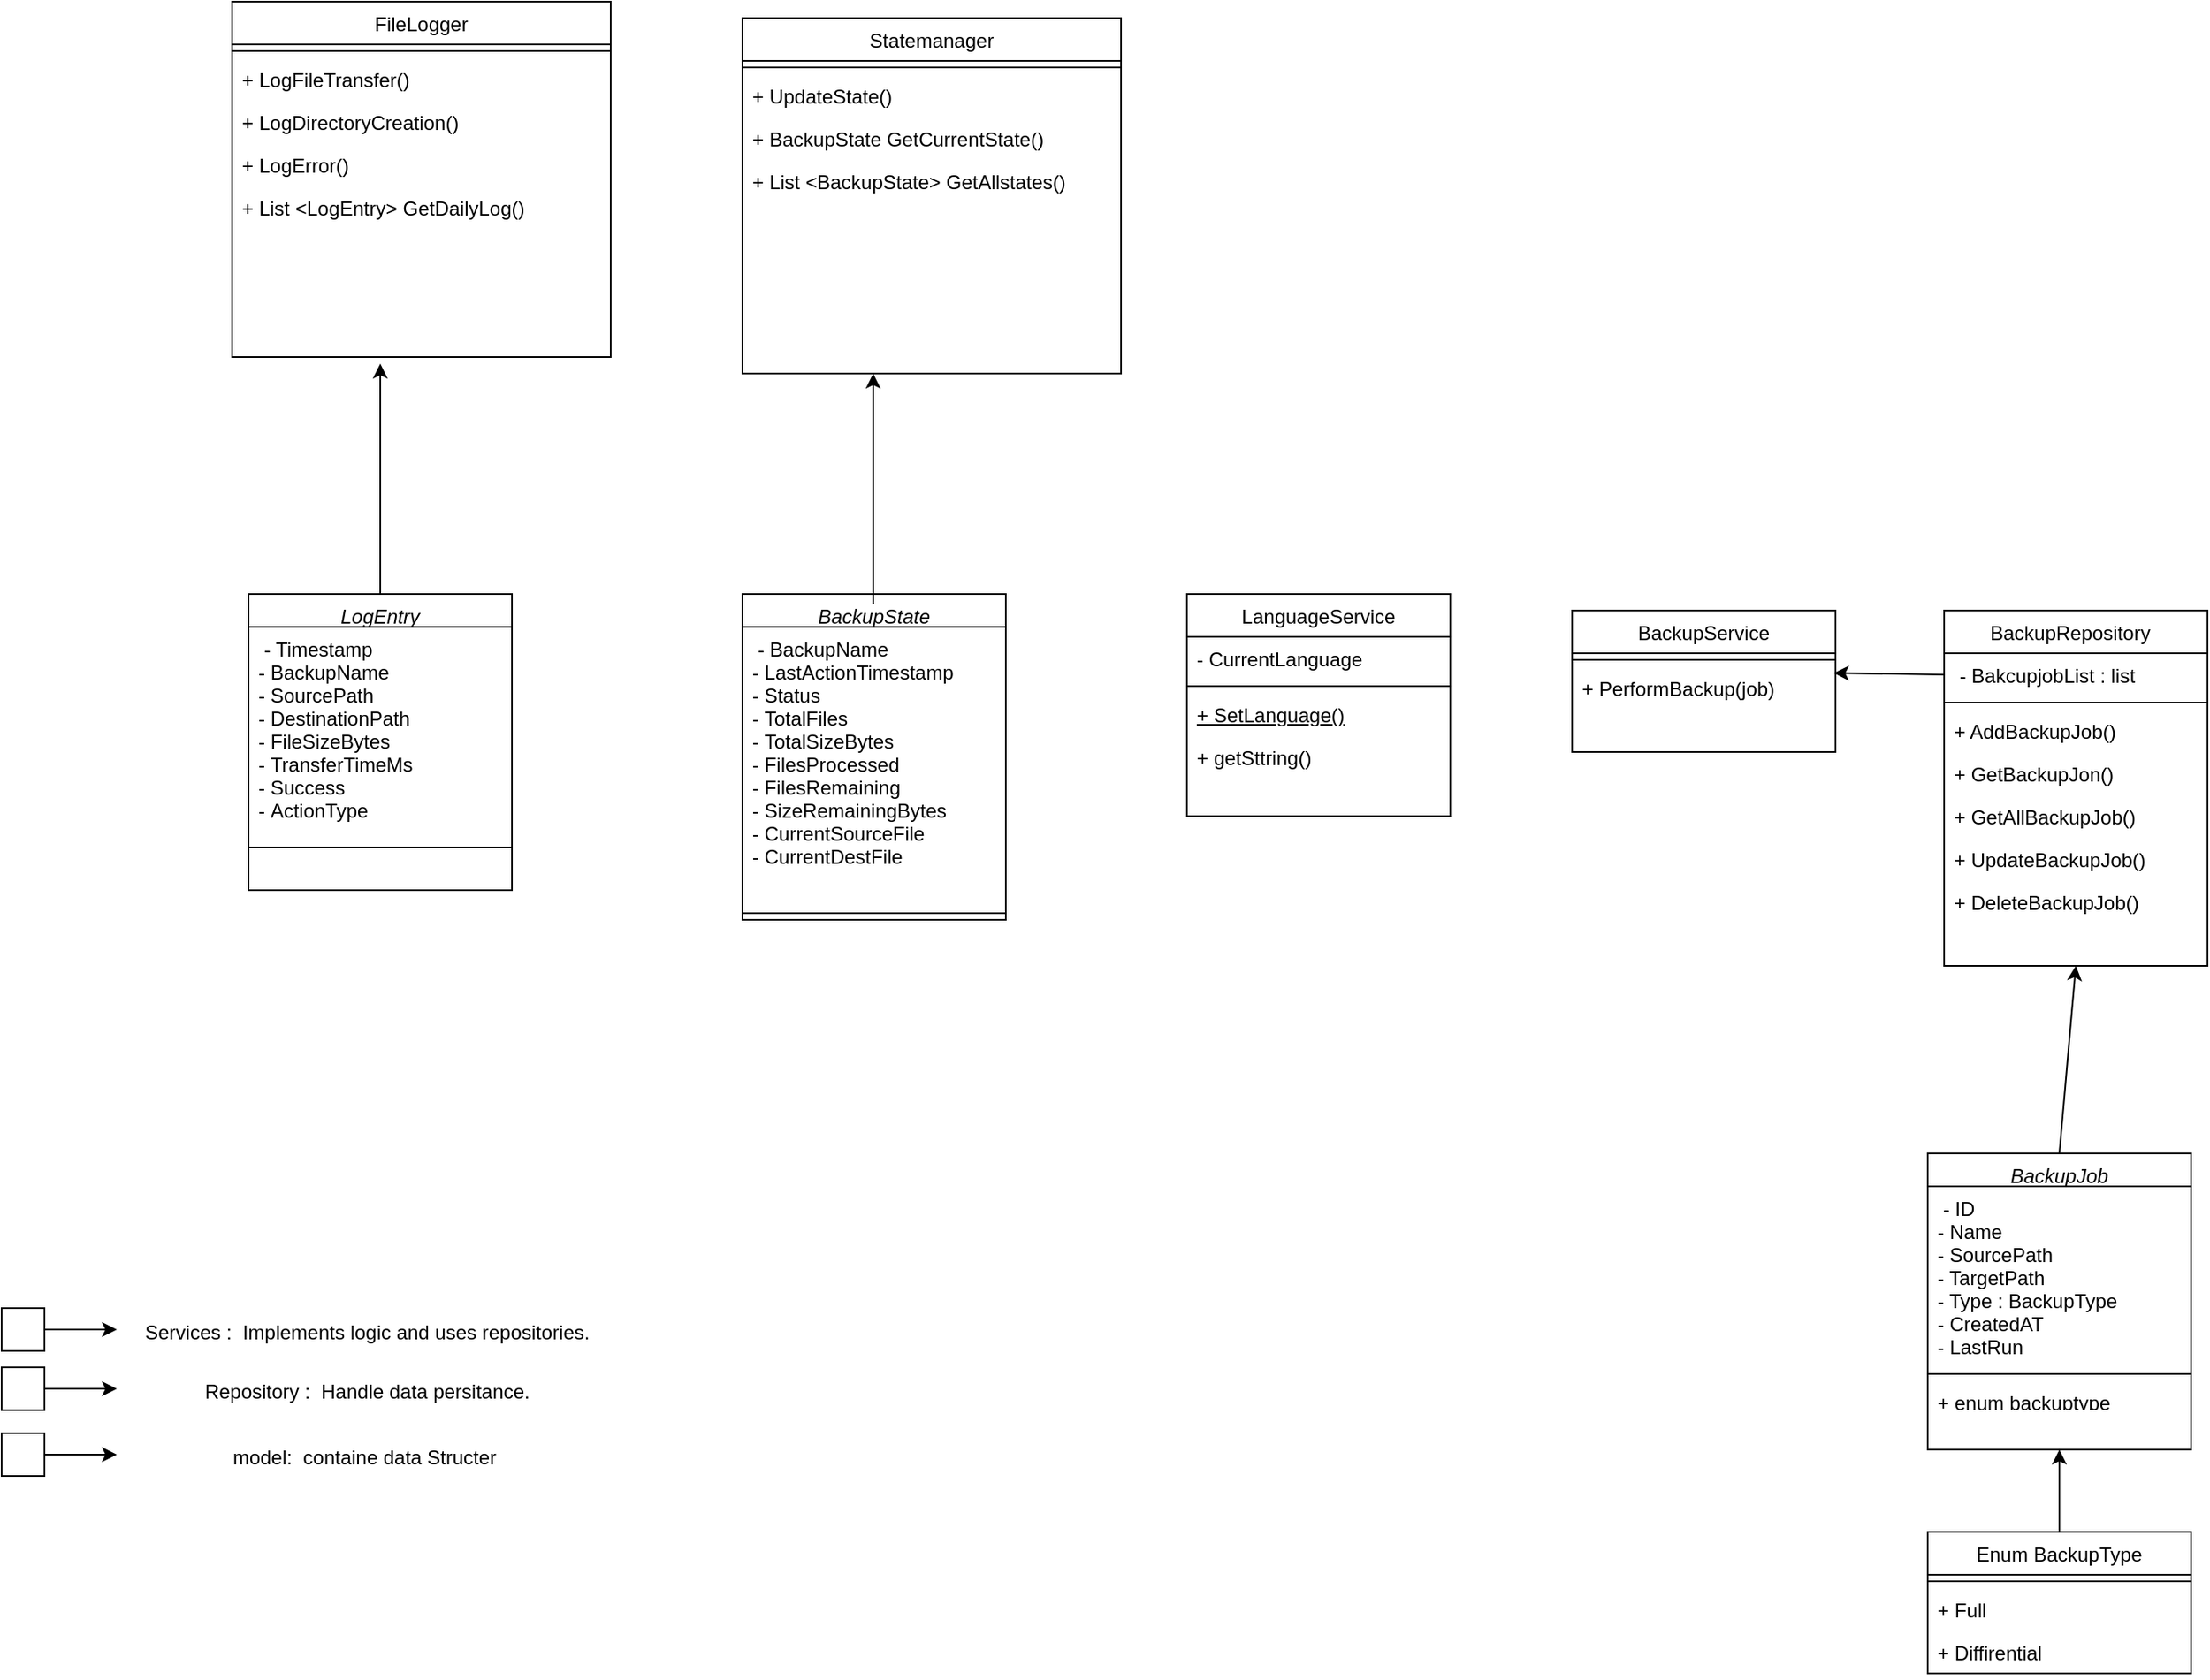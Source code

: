 <mxfile version="26.2.14">
  <diagram id="C5RBs43oDa-KdzZeNtuy" name="Page-1">
    <mxGraphModel dx="1708" dy="1882" grid="1" gridSize="10" guides="1" tooltips="1" connect="1" arrows="1" fold="1" page="1" pageScale="1" pageWidth="827" pageHeight="1169" math="0" shadow="0">
      <root>
        <mxCell id="WIyWlLk6GJQsqaUBKTNV-0" />
        <mxCell id="WIyWlLk6GJQsqaUBKTNV-1" parent="WIyWlLk6GJQsqaUBKTNV-0" />
        <mxCell id="zkfFHV4jXpPFQw0GAbJ--0" value="BackupJob" style="swimlane;fontStyle=2;align=center;verticalAlign=top;childLayout=stackLayout;horizontal=1;startSize=20;horizontalStack=0;resizeParent=1;resizeLast=0;collapsible=1;marginBottom=0;rounded=0;shadow=0;strokeWidth=1;fillColor=light-dark(#FFFFFF,#FF0000);" parent="WIyWlLk6GJQsqaUBKTNV-1" vertex="1">
          <mxGeometry x="550" y="640" width="160" height="180" as="geometry">
            <mxRectangle x="220" y="120" width="160" height="26" as="alternateBounds" />
          </mxGeometry>
        </mxCell>
        <mxCell id="zkfFHV4jXpPFQw0GAbJ--3" value=" - ID&#xa;- Name&#xa;- SourcePath&#xa;- TargetPath&#xa;- Type : BackupType&#xa;- CreatedAT&#xa;- LastRun" style="text;align=left;verticalAlign=top;spacingLeft=4;spacingRight=4;overflow=hidden;rotatable=0;points=[[0,0.5],[1,0.5]];portConstraint=eastwest;rounded=0;shadow=0;html=0;" parent="zkfFHV4jXpPFQw0GAbJ--0" vertex="1">
          <mxGeometry y="20" width="160" height="110" as="geometry" />
        </mxCell>
        <mxCell id="zkfFHV4jXpPFQw0GAbJ--4" value="" style="line;html=1;strokeWidth=1;align=left;verticalAlign=middle;spacingTop=-1;spacingLeft=3;spacingRight=3;rotatable=0;labelPosition=right;points=[];portConstraint=eastwest;" parent="zkfFHV4jXpPFQw0GAbJ--0" vertex="1">
          <mxGeometry y="130" width="160" height="8" as="geometry" />
        </mxCell>
        <mxCell id="zkfFHV4jXpPFQw0GAbJ--5" value="+ enum backuptype" style="text;align=left;verticalAlign=top;spacingLeft=4;spacingRight=4;overflow=hidden;rotatable=0;points=[[0,0.5],[1,0.5]];portConstraint=eastwest;" parent="zkfFHV4jXpPFQw0GAbJ--0" vertex="1">
          <mxGeometry y="138" width="160" height="14" as="geometry" />
        </mxCell>
        <mxCell id="zkfFHV4jXpPFQw0GAbJ--6" value="LanguageService" style="swimlane;fontStyle=0;align=center;verticalAlign=top;childLayout=stackLayout;horizontal=1;startSize=26;horizontalStack=0;resizeParent=1;resizeLast=0;collapsible=1;marginBottom=0;rounded=0;shadow=0;strokeWidth=1;fillColor=light-dark(#FFFFFF,#0000FF);" parent="WIyWlLk6GJQsqaUBKTNV-1" vertex="1">
          <mxGeometry x="100" y="300" width="160" height="135" as="geometry">
            <mxRectangle x="130" y="380" width="160" height="26" as="alternateBounds" />
          </mxGeometry>
        </mxCell>
        <mxCell id="zkfFHV4jXpPFQw0GAbJ--7" value="- CurrentLanguage" style="text;align=left;verticalAlign=top;spacingLeft=4;spacingRight=4;overflow=hidden;rotatable=0;points=[[0,0.5],[1,0.5]];portConstraint=eastwest;" parent="zkfFHV4jXpPFQw0GAbJ--6" vertex="1">
          <mxGeometry y="26" width="160" height="26" as="geometry" />
        </mxCell>
        <mxCell id="zkfFHV4jXpPFQw0GAbJ--9" value="" style="line;html=1;strokeWidth=1;align=left;verticalAlign=middle;spacingTop=-1;spacingLeft=3;spacingRight=3;rotatable=0;labelPosition=right;points=[];portConstraint=eastwest;" parent="zkfFHV4jXpPFQw0GAbJ--6" vertex="1">
          <mxGeometry y="52" width="160" height="8" as="geometry" />
        </mxCell>
        <mxCell id="zkfFHV4jXpPFQw0GAbJ--10" value="+ SetLanguage()" style="text;align=left;verticalAlign=top;spacingLeft=4;spacingRight=4;overflow=hidden;rotatable=0;points=[[0,0.5],[1,0.5]];portConstraint=eastwest;fontStyle=4" parent="zkfFHV4jXpPFQw0GAbJ--6" vertex="1">
          <mxGeometry y="60" width="160" height="26" as="geometry" />
        </mxCell>
        <mxCell id="zkfFHV4jXpPFQw0GAbJ--11" value="+ getSttring()" style="text;align=left;verticalAlign=top;spacingLeft=4;spacingRight=4;overflow=hidden;rotatable=0;points=[[0,0.5],[1,0.5]];portConstraint=eastwest;" parent="zkfFHV4jXpPFQw0GAbJ--6" vertex="1">
          <mxGeometry y="86" width="160" height="26" as="geometry" />
        </mxCell>
        <mxCell id="zkfFHV4jXpPFQw0GAbJ--13" value="BackupService" style="swimlane;fontStyle=0;align=center;verticalAlign=top;childLayout=stackLayout;horizontal=1;startSize=26;horizontalStack=0;resizeParent=1;resizeLast=0;collapsible=1;marginBottom=0;rounded=0;shadow=0;strokeWidth=1;fillColor=light-dark(#FFFFFF,#0000FF);" parent="WIyWlLk6GJQsqaUBKTNV-1" vertex="1">
          <mxGeometry x="334" y="310" width="160" height="86" as="geometry">
            <mxRectangle x="340" y="380" width="170" height="26" as="alternateBounds" />
          </mxGeometry>
        </mxCell>
        <mxCell id="zkfFHV4jXpPFQw0GAbJ--15" value="" style="line;html=1;strokeWidth=1;align=left;verticalAlign=middle;spacingTop=-1;spacingLeft=3;spacingRight=3;rotatable=0;labelPosition=right;points=[];portConstraint=eastwest;" parent="zkfFHV4jXpPFQw0GAbJ--13" vertex="1">
          <mxGeometry y="26" width="160" height="8" as="geometry" />
        </mxCell>
        <mxCell id="6EmbGMOXLhpIkeC2yrw6-5" value="+ PerformBackup(job)" style="text;align=left;verticalAlign=top;spacingLeft=4;spacingRight=4;overflow=hidden;rotatable=0;points=[[0,0.5],[1,0.5]];portConstraint=eastwest;" parent="zkfFHV4jXpPFQw0GAbJ--13" vertex="1">
          <mxGeometry y="34" width="160" height="26" as="geometry" />
        </mxCell>
        <mxCell id="zkfFHV4jXpPFQw0GAbJ--17" value="BackupRepository  " style="swimlane;fontStyle=0;align=center;verticalAlign=top;childLayout=stackLayout;horizontal=1;startSize=26;horizontalStack=0;resizeParent=1;resizeLast=0;collapsible=1;marginBottom=0;rounded=0;shadow=0;strokeWidth=1;fillColor=light-dark(#FFFFFF,#00FF00);" parent="WIyWlLk6GJQsqaUBKTNV-1" vertex="1">
          <mxGeometry x="560" y="310" width="160" height="216" as="geometry">
            <mxRectangle x="550" y="140" width="160" height="26" as="alternateBounds" />
          </mxGeometry>
        </mxCell>
        <mxCell id="zkfFHV4jXpPFQw0GAbJ--18" value=" - BakcupjobList : list" style="text;align=left;verticalAlign=top;spacingLeft=4;spacingRight=4;overflow=hidden;rotatable=0;points=[[0,0.5],[1,0.5]];portConstraint=eastwest;" parent="zkfFHV4jXpPFQw0GAbJ--17" vertex="1">
          <mxGeometry y="26" width="160" height="26" as="geometry" />
        </mxCell>
        <mxCell id="zkfFHV4jXpPFQw0GAbJ--23" value="" style="line;html=1;strokeWidth=1;align=left;verticalAlign=middle;spacingTop=-1;spacingLeft=3;spacingRight=3;rotatable=0;labelPosition=right;points=[];portConstraint=eastwest;" parent="zkfFHV4jXpPFQw0GAbJ--17" vertex="1">
          <mxGeometry y="52" width="160" height="8" as="geometry" />
        </mxCell>
        <mxCell id="zkfFHV4jXpPFQw0GAbJ--24" value="+ AddBackupJob()" style="text;align=left;verticalAlign=top;spacingLeft=4;spacingRight=4;overflow=hidden;rotatable=0;points=[[0,0.5],[1,0.5]];portConstraint=eastwest;" parent="zkfFHV4jXpPFQw0GAbJ--17" vertex="1">
          <mxGeometry y="60" width="160" height="26" as="geometry" />
        </mxCell>
        <mxCell id="zkfFHV4jXpPFQw0GAbJ--25" value="+ GetBackupJon()" style="text;align=left;verticalAlign=top;spacingLeft=4;spacingRight=4;overflow=hidden;rotatable=0;points=[[0,0.5],[1,0.5]];portConstraint=eastwest;" parent="zkfFHV4jXpPFQw0GAbJ--17" vertex="1">
          <mxGeometry y="86" width="160" height="26" as="geometry" />
        </mxCell>
        <mxCell id="6EmbGMOXLhpIkeC2yrw6-2" value="+ GetAllBackupJob()" style="text;align=left;verticalAlign=top;spacingLeft=4;spacingRight=4;overflow=hidden;rotatable=0;points=[[0,0.5],[1,0.5]];portConstraint=eastwest;" parent="zkfFHV4jXpPFQw0GAbJ--17" vertex="1">
          <mxGeometry y="112" width="160" height="26" as="geometry" />
        </mxCell>
        <mxCell id="6EmbGMOXLhpIkeC2yrw6-3" value="+ UpdateBackupJob()" style="text;align=left;verticalAlign=top;spacingLeft=4;spacingRight=4;overflow=hidden;rotatable=0;points=[[0,0.5],[1,0.5]];portConstraint=eastwest;" parent="zkfFHV4jXpPFQw0GAbJ--17" vertex="1">
          <mxGeometry y="138" width="160" height="26" as="geometry" />
        </mxCell>
        <mxCell id="6EmbGMOXLhpIkeC2yrw6-4" value="+ DeleteBackupJob()" style="text;align=left;verticalAlign=top;spacingLeft=4;spacingRight=4;overflow=hidden;rotatable=0;points=[[0,0.5],[1,0.5]];portConstraint=eastwest;" parent="zkfFHV4jXpPFQw0GAbJ--17" vertex="1">
          <mxGeometry y="164" width="160" height="26" as="geometry" />
        </mxCell>
        <mxCell id="6EmbGMOXLhpIkeC2yrw6-22" value="" style="endArrow=classic;html=1;rounded=0;exitX=0.5;exitY=0;exitDx=0;exitDy=0;entryX=0.5;entryY=1;entryDx=0;entryDy=0;" parent="WIyWlLk6GJQsqaUBKTNV-1" source="zkfFHV4jXpPFQw0GAbJ--0" target="zkfFHV4jXpPFQw0GAbJ--17" edge="1">
          <mxGeometry width="50" height="50" relative="1" as="geometry">
            <mxPoint x="390" y="590" as="sourcePoint" />
            <mxPoint x="440" y="540" as="targetPoint" />
          </mxGeometry>
        </mxCell>
        <mxCell id="6EmbGMOXLhpIkeC2yrw6-23" value="Enum BackupType" style="swimlane;fontStyle=0;align=center;verticalAlign=top;childLayout=stackLayout;horizontal=1;startSize=26;horizontalStack=0;resizeParent=1;resizeLast=0;collapsible=1;marginBottom=0;rounded=0;shadow=0;strokeWidth=1;" parent="WIyWlLk6GJQsqaUBKTNV-1" vertex="1">
          <mxGeometry x="550" y="870" width="160" height="86" as="geometry">
            <mxRectangle x="340" y="380" width="170" height="26" as="alternateBounds" />
          </mxGeometry>
        </mxCell>
        <mxCell id="6EmbGMOXLhpIkeC2yrw6-24" value="" style="line;html=1;strokeWidth=1;align=left;verticalAlign=middle;spacingTop=-1;spacingLeft=3;spacingRight=3;rotatable=0;labelPosition=right;points=[];portConstraint=eastwest;" parent="6EmbGMOXLhpIkeC2yrw6-23" vertex="1">
          <mxGeometry y="26" width="160" height="8" as="geometry" />
        </mxCell>
        <mxCell id="6EmbGMOXLhpIkeC2yrw6-25" value="+ Full" style="text;align=left;verticalAlign=top;spacingLeft=4;spacingRight=4;overflow=hidden;rotatable=0;points=[[0,0.5],[1,0.5]];portConstraint=eastwest;" parent="6EmbGMOXLhpIkeC2yrw6-23" vertex="1">
          <mxGeometry y="34" width="160" height="26" as="geometry" />
        </mxCell>
        <mxCell id="6EmbGMOXLhpIkeC2yrw6-26" value="+ Diffirential" style="text;align=left;verticalAlign=top;spacingLeft=4;spacingRight=4;overflow=hidden;rotatable=0;points=[[0,0.5],[1,0.5]];portConstraint=eastwest;" parent="6EmbGMOXLhpIkeC2yrw6-23" vertex="1">
          <mxGeometry y="60" width="160" height="26" as="geometry" />
        </mxCell>
        <mxCell id="6EmbGMOXLhpIkeC2yrw6-27" value="" style="endArrow=classic;html=1;rounded=0;exitX=0.5;exitY=0;exitDx=0;exitDy=0;entryX=0.5;entryY=1;entryDx=0;entryDy=0;" parent="WIyWlLk6GJQsqaUBKTNV-1" source="6EmbGMOXLhpIkeC2yrw6-23" target="zkfFHV4jXpPFQw0GAbJ--0" edge="1">
          <mxGeometry width="50" height="50" relative="1" as="geometry">
            <mxPoint x="480" y="890" as="sourcePoint" />
            <mxPoint x="530" y="840" as="targetPoint" />
          </mxGeometry>
        </mxCell>
        <mxCell id="xQvrJUGwMB8z0_V_hs6T-0" value="" style="endArrow=classic;html=1;rounded=0;exitX=0;exitY=0.5;exitDx=0;exitDy=0;" edge="1" parent="WIyWlLk6GJQsqaUBKTNV-1" source="zkfFHV4jXpPFQw0GAbJ--18">
          <mxGeometry width="50" height="50" relative="1" as="geometry">
            <mxPoint x="470" y="510" as="sourcePoint" />
            <mxPoint x="493" y="348" as="targetPoint" />
          </mxGeometry>
        </mxCell>
        <mxCell id="xQvrJUGwMB8z0_V_hs6T-18" value="LogEntry" style="swimlane;fontStyle=2;align=center;verticalAlign=top;childLayout=stackLayout;horizontal=1;startSize=20;horizontalStack=0;resizeParent=1;resizeLast=0;collapsible=1;marginBottom=0;rounded=0;shadow=0;strokeWidth=1;fillColor=light-dark(#FFFFFF,#FF0000);" vertex="1" parent="WIyWlLk6GJQsqaUBKTNV-1">
          <mxGeometry x="-470" y="300" width="160" height="180" as="geometry">
            <mxRectangle x="220" y="120" width="160" height="26" as="alternateBounds" />
          </mxGeometry>
        </mxCell>
        <mxCell id="xQvrJUGwMB8z0_V_hs6T-19" value=" - Timestamp&#xa;- BackupName&#xa;- SourcePath&#xa;- DestinationPath&#xa;- FileSizeBytes&#xa;- TransferTimeMs&#xa;- Success&#xa;- ActionType" style="text;align=left;verticalAlign=top;spacingLeft=4;spacingRight=4;overflow=hidden;rotatable=0;points=[[0,0.5],[1,0.5]];portConstraint=eastwest;rounded=0;shadow=0;html=0;" vertex="1" parent="xQvrJUGwMB8z0_V_hs6T-18">
          <mxGeometry y="20" width="160" height="130" as="geometry" />
        </mxCell>
        <mxCell id="xQvrJUGwMB8z0_V_hs6T-20" value="" style="line;html=1;strokeWidth=1;align=left;verticalAlign=middle;spacingTop=-1;spacingLeft=3;spacingRight=3;rotatable=0;labelPosition=right;points=[];portConstraint=eastwest;" vertex="1" parent="xQvrJUGwMB8z0_V_hs6T-18">
          <mxGeometry y="150" width="160" height="8" as="geometry" />
        </mxCell>
        <mxCell id="xQvrJUGwMB8z0_V_hs6T-22" value="BackupState" style="swimlane;fontStyle=2;align=center;verticalAlign=top;childLayout=stackLayout;horizontal=1;startSize=20;horizontalStack=0;resizeParent=1;resizeLast=0;collapsible=1;marginBottom=0;rounded=0;shadow=0;strokeWidth=1;fillColor=light-dark(#FFFFFF,#FF0000);" vertex="1" parent="WIyWlLk6GJQsqaUBKTNV-1">
          <mxGeometry x="-170" y="300" width="160" height="198" as="geometry">
            <mxRectangle x="220" y="120" width="160" height="26" as="alternateBounds" />
          </mxGeometry>
        </mxCell>
        <mxCell id="xQvrJUGwMB8z0_V_hs6T-23" value=" - BackupName&#xa;- LastActionTimestamp&#xa;- Status&#xa;- TotalFiles&#xa;- TotalSizeBytes&#xa;- FilesProcessed&#xa;- FilesRemaining&#xa;- SizeRemainingBytes&#xa;- CurrentSourceFile&#xa;- CurrentDestFile" style="text;align=left;verticalAlign=top;spacingLeft=4;spacingRight=4;overflow=hidden;rotatable=0;points=[[0,0.5],[1,0.5]];portConstraint=eastwest;rounded=0;shadow=0;html=0;" vertex="1" parent="xQvrJUGwMB8z0_V_hs6T-22">
          <mxGeometry y="20" width="160" height="170" as="geometry" />
        </mxCell>
        <mxCell id="xQvrJUGwMB8z0_V_hs6T-24" value="" style="line;html=1;strokeWidth=1;align=left;verticalAlign=middle;spacingTop=-1;spacingLeft=3;spacingRight=3;rotatable=0;labelPosition=right;points=[];portConstraint=eastwest;" vertex="1" parent="xQvrJUGwMB8z0_V_hs6T-22">
          <mxGeometry y="190" width="160" height="8" as="geometry" />
        </mxCell>
        <mxCell id="xQvrJUGwMB8z0_V_hs6T-25" value="Statemanager" style="swimlane;fontStyle=0;align=center;verticalAlign=top;childLayout=stackLayout;horizontal=1;startSize=26;horizontalStack=0;resizeParent=1;resizeLast=0;collapsible=1;marginBottom=0;rounded=0;shadow=0;strokeWidth=1;fillColor=light-dark(#FFFFFF,#00FF00);" vertex="1" parent="WIyWlLk6GJQsqaUBKTNV-1">
          <mxGeometry x="-170" y="-50" width="230" height="216" as="geometry">
            <mxRectangle x="550" y="140" width="160" height="26" as="alternateBounds" />
          </mxGeometry>
        </mxCell>
        <mxCell id="xQvrJUGwMB8z0_V_hs6T-27" value="" style="line;html=1;strokeWidth=1;align=left;verticalAlign=middle;spacingTop=-1;spacingLeft=3;spacingRight=3;rotatable=0;labelPosition=right;points=[];portConstraint=eastwest;" vertex="1" parent="xQvrJUGwMB8z0_V_hs6T-25">
          <mxGeometry y="26" width="230" height="8" as="geometry" />
        </mxCell>
        <mxCell id="xQvrJUGwMB8z0_V_hs6T-28" value="+ UpdateState()" style="text;align=left;verticalAlign=top;spacingLeft=4;spacingRight=4;overflow=hidden;rotatable=0;points=[[0,0.5],[1,0.5]];portConstraint=eastwest;" vertex="1" parent="xQvrJUGwMB8z0_V_hs6T-25">
          <mxGeometry y="34" width="230" height="26" as="geometry" />
        </mxCell>
        <mxCell id="xQvrJUGwMB8z0_V_hs6T-29" value="+ BackupState GetCurrentState()" style="text;align=left;verticalAlign=top;spacingLeft=4;spacingRight=4;overflow=hidden;rotatable=0;points=[[0,0.5],[1,0.5]];portConstraint=eastwest;" vertex="1" parent="xQvrJUGwMB8z0_V_hs6T-25">
          <mxGeometry y="60" width="230" height="26" as="geometry" />
        </mxCell>
        <mxCell id="xQvrJUGwMB8z0_V_hs6T-30" value="+ List &lt;BackupState&gt; GetAllstates()" style="text;align=left;verticalAlign=top;spacingLeft=4;spacingRight=4;overflow=hidden;rotatable=0;points=[[0,0.5],[1,0.5]];portConstraint=eastwest;" vertex="1" parent="xQvrJUGwMB8z0_V_hs6T-25">
          <mxGeometry y="86" width="230" height="26" as="geometry" />
        </mxCell>
        <mxCell id="xQvrJUGwMB8z0_V_hs6T-33" value="FileLogger" style="swimlane;fontStyle=0;align=center;verticalAlign=top;childLayout=stackLayout;horizontal=1;startSize=26;horizontalStack=0;resizeParent=1;resizeLast=0;collapsible=1;marginBottom=0;rounded=0;shadow=0;strokeWidth=1;fillColor=light-dark(#FFFFFF,#00FF00);" vertex="1" parent="WIyWlLk6GJQsqaUBKTNV-1">
          <mxGeometry x="-480" y="-60" width="230" height="216" as="geometry">
            <mxRectangle x="550" y="140" width="160" height="26" as="alternateBounds" />
          </mxGeometry>
        </mxCell>
        <mxCell id="xQvrJUGwMB8z0_V_hs6T-34" value="" style="line;html=1;strokeWidth=1;align=left;verticalAlign=middle;spacingTop=-1;spacingLeft=3;spacingRight=3;rotatable=0;labelPosition=right;points=[];portConstraint=eastwest;" vertex="1" parent="xQvrJUGwMB8z0_V_hs6T-33">
          <mxGeometry y="26" width="230" height="8" as="geometry" />
        </mxCell>
        <mxCell id="xQvrJUGwMB8z0_V_hs6T-35" value="+ LogFileTransfer()" style="text;align=left;verticalAlign=top;spacingLeft=4;spacingRight=4;overflow=hidden;rotatable=0;points=[[0,0.5],[1,0.5]];portConstraint=eastwest;" vertex="1" parent="xQvrJUGwMB8z0_V_hs6T-33">
          <mxGeometry y="34" width="230" height="26" as="geometry" />
        </mxCell>
        <mxCell id="xQvrJUGwMB8z0_V_hs6T-36" value="+ LogDirectoryCreation()" style="text;align=left;verticalAlign=top;spacingLeft=4;spacingRight=4;overflow=hidden;rotatable=0;points=[[0,0.5],[1,0.5]];portConstraint=eastwest;" vertex="1" parent="xQvrJUGwMB8z0_V_hs6T-33">
          <mxGeometry y="60" width="230" height="26" as="geometry" />
        </mxCell>
        <mxCell id="xQvrJUGwMB8z0_V_hs6T-38" value="+ LogError()" style="text;align=left;verticalAlign=top;spacingLeft=4;spacingRight=4;overflow=hidden;rotatable=0;points=[[0,0.5],[1,0.5]];portConstraint=eastwest;" vertex="1" parent="xQvrJUGwMB8z0_V_hs6T-33">
          <mxGeometry y="86" width="230" height="26" as="geometry" />
        </mxCell>
        <mxCell id="xQvrJUGwMB8z0_V_hs6T-37" value="+ List &lt;LogEntry&gt; GetDailyLog()" style="text;align=left;verticalAlign=top;spacingLeft=4;spacingRight=4;overflow=hidden;rotatable=0;points=[[0,0.5],[1,0.5]];portConstraint=eastwest;" vertex="1" parent="xQvrJUGwMB8z0_V_hs6T-33">
          <mxGeometry y="112" width="230" height="26" as="geometry" />
        </mxCell>
        <mxCell id="xQvrJUGwMB8z0_V_hs6T-39" value="" style="endArrow=classic;html=1;rounded=0;exitX=0.5;exitY=0;exitDx=0;exitDy=0;" edge="1" parent="WIyWlLk6GJQsqaUBKTNV-1" source="xQvrJUGwMB8z0_V_hs6T-18">
          <mxGeometry width="50" height="50" relative="1" as="geometry">
            <mxPoint x="-390" y="260" as="sourcePoint" />
            <mxPoint x="-390" y="160" as="targetPoint" />
          </mxGeometry>
        </mxCell>
        <mxCell id="xQvrJUGwMB8z0_V_hs6T-40" value="" style="endArrow=classic;html=1;rounded=0;exitX=0.5;exitY=0;exitDx=0;exitDy=0;" edge="1" parent="WIyWlLk6GJQsqaUBKTNV-1">
          <mxGeometry width="50" height="50" relative="1" as="geometry">
            <mxPoint x="-90.56" y="306" as="sourcePoint" />
            <mxPoint x="-90.56" y="166" as="targetPoint" />
          </mxGeometry>
        </mxCell>
        <mxCell id="xQvrJUGwMB8z0_V_hs6T-41" value="" style="whiteSpace=wrap;html=1;aspect=fixed;fillColor=light-dark(#FFFFFF,#0000FF);" vertex="1" parent="WIyWlLk6GJQsqaUBKTNV-1">
          <mxGeometry x="-620" y="734" width="26" height="26" as="geometry" />
        </mxCell>
        <mxCell id="xQvrJUGwMB8z0_V_hs6T-42" value="" style="endArrow=classic;html=1;rounded=0;exitX=1;exitY=0.5;exitDx=0;exitDy=0;" edge="1" parent="WIyWlLk6GJQsqaUBKTNV-1" source="xQvrJUGwMB8z0_V_hs6T-41">
          <mxGeometry width="50" height="50" relative="1" as="geometry">
            <mxPoint x="-570" y="760" as="sourcePoint" />
            <mxPoint x="-550" y="747" as="targetPoint" />
          </mxGeometry>
        </mxCell>
        <mxCell id="xQvrJUGwMB8z0_V_hs6T-43" value="&amp;nbsp;Services :&amp;nbsp;&amp;nbsp;Implements logic and uses repositories." style="text;html=1;align=center;verticalAlign=middle;resizable=0;points=[];autosize=1;strokeColor=none;fillColor=none;" vertex="1" parent="WIyWlLk6GJQsqaUBKTNV-1">
          <mxGeometry x="-550" y="734" width="300" height="30" as="geometry" />
        </mxCell>
        <mxCell id="xQvrJUGwMB8z0_V_hs6T-44" value="" style="whiteSpace=wrap;html=1;aspect=fixed;fillColor=light-dark(#FFFFFF,#00FF00);" vertex="1" parent="WIyWlLk6GJQsqaUBKTNV-1">
          <mxGeometry x="-620" y="770" width="26" height="26" as="geometry" />
        </mxCell>
        <mxCell id="xQvrJUGwMB8z0_V_hs6T-45" value="" style="endArrow=classic;html=1;rounded=0;exitX=1;exitY=0.5;exitDx=0;exitDy=0;" edge="1" parent="WIyWlLk6GJQsqaUBKTNV-1" source="xQvrJUGwMB8z0_V_hs6T-44">
          <mxGeometry width="50" height="50" relative="1" as="geometry">
            <mxPoint x="-570" y="796" as="sourcePoint" />
            <mxPoint x="-550" y="783" as="targetPoint" />
          </mxGeometry>
        </mxCell>
        <mxCell id="xQvrJUGwMB8z0_V_hs6T-46" value="&amp;nbsp;Repository :&amp;nbsp; Handle data persitance." style="text;html=1;align=center;verticalAlign=middle;resizable=0;points=[];autosize=1;strokeColor=none;fillColor=none;" vertex="1" parent="WIyWlLk6GJQsqaUBKTNV-1">
          <mxGeometry x="-510" y="770" width="220" height="30" as="geometry" />
        </mxCell>
        <mxCell id="xQvrJUGwMB8z0_V_hs6T-47" value="" style="whiteSpace=wrap;html=1;aspect=fixed;fillColor=light-dark(#FFFFFF,#FF0000);" vertex="1" parent="WIyWlLk6GJQsqaUBKTNV-1">
          <mxGeometry x="-620" y="810" width="26" height="26" as="geometry" />
        </mxCell>
        <mxCell id="xQvrJUGwMB8z0_V_hs6T-48" value="" style="endArrow=classic;html=1;rounded=0;exitX=1;exitY=0.5;exitDx=0;exitDy=0;" edge="1" parent="WIyWlLk6GJQsqaUBKTNV-1" source="xQvrJUGwMB8z0_V_hs6T-47">
          <mxGeometry width="50" height="50" relative="1" as="geometry">
            <mxPoint x="-570" y="836" as="sourcePoint" />
            <mxPoint x="-550" y="823" as="targetPoint" />
          </mxGeometry>
        </mxCell>
        <mxCell id="xQvrJUGwMB8z0_V_hs6T-49" value="&amp;nbsp;model:&amp;nbsp; containe data Structer&amp;nbsp;" style="text;html=1;align=center;verticalAlign=middle;resizable=0;points=[];autosize=1;strokeColor=none;fillColor=none;" vertex="1" parent="WIyWlLk6GJQsqaUBKTNV-1">
          <mxGeometry x="-495" y="810" width="190" height="30" as="geometry" />
        </mxCell>
      </root>
    </mxGraphModel>
  </diagram>
</mxfile>
